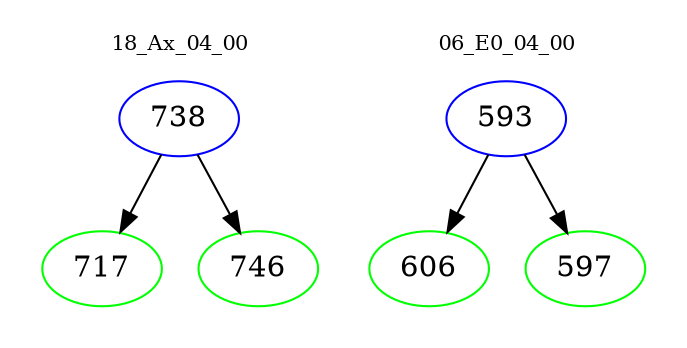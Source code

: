 digraph{
subgraph cluster_0 {
color = white
label = "18_Ax_04_00";
fontsize=10;
T0_738 [label="738", color="blue"]
T0_738 -> T0_717 [color="black"]
T0_717 [label="717", color="green"]
T0_738 -> T0_746 [color="black"]
T0_746 [label="746", color="green"]
}
subgraph cluster_1 {
color = white
label = "06_E0_04_00";
fontsize=10;
T1_593 [label="593", color="blue"]
T1_593 -> T1_606 [color="black"]
T1_606 [label="606", color="green"]
T1_593 -> T1_597 [color="black"]
T1_597 [label="597", color="green"]
}
}
